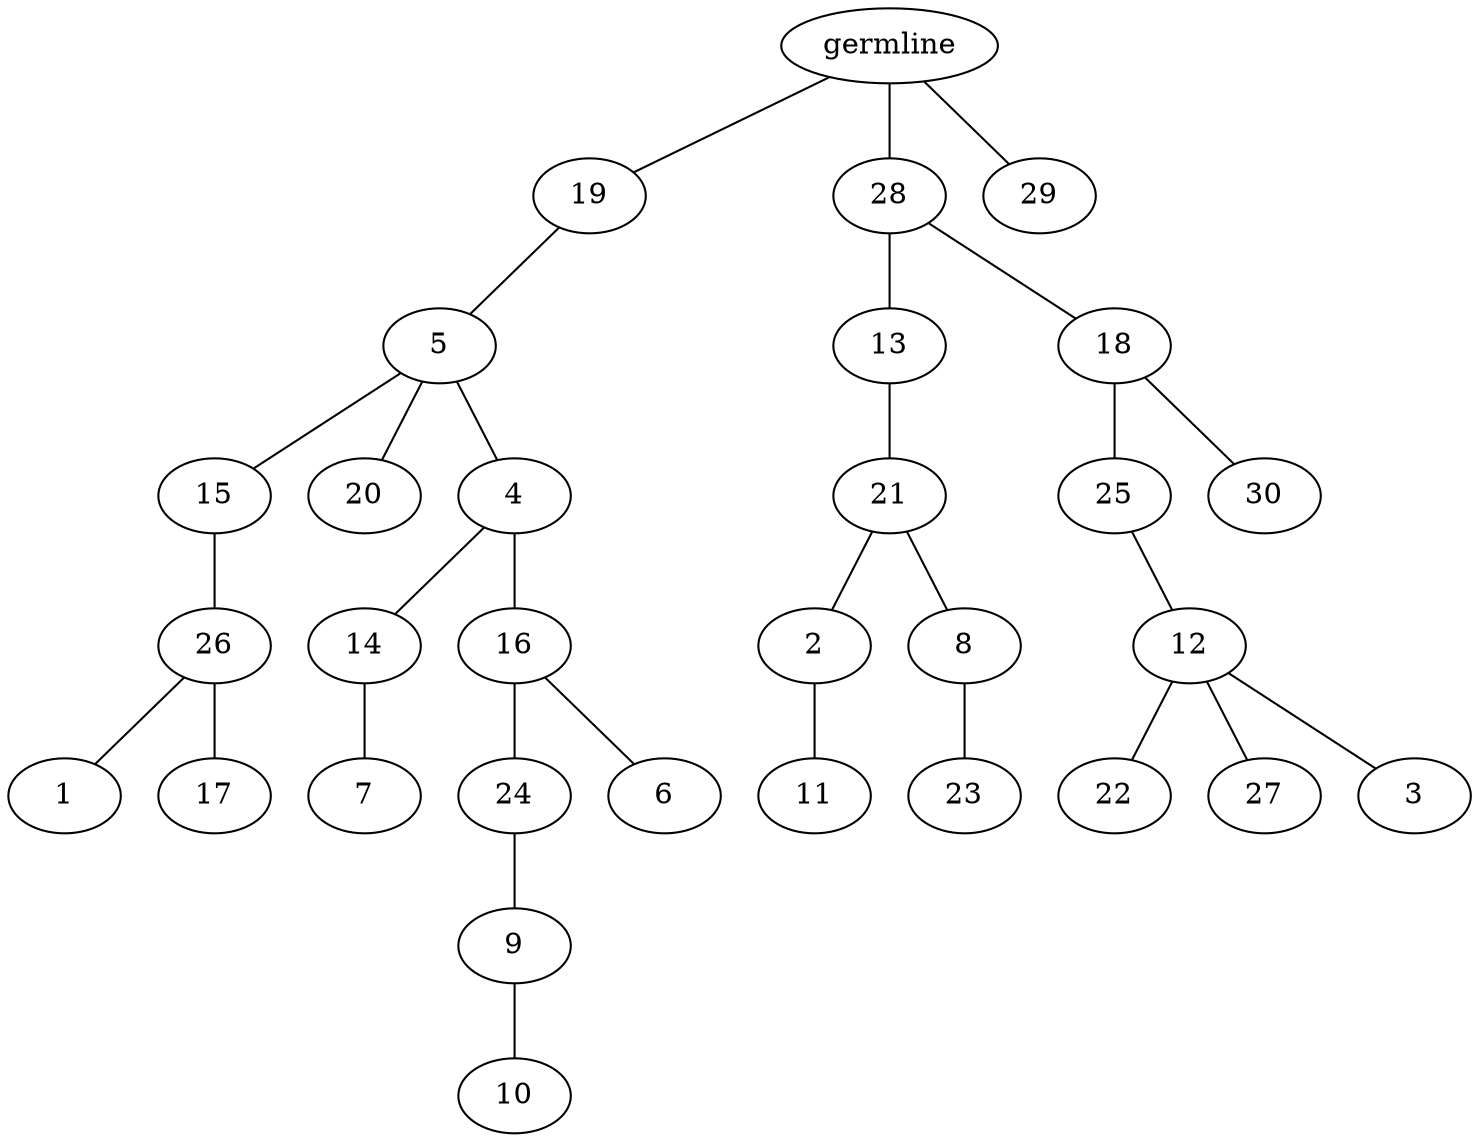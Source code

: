 graph tree {
    "139965870149584" [label="germline"];
    "139965866789136" [label="19"];
    "139965866789616" [label="5"];
    "139965866787888" [label="15"];
    "139965866790048" [label="26"];
    "139965866788608" [label="1"];
    "139965866788176" [label="17"];
    "139965866787984" [label="20"];
    "139965866789280" [label="4"];
    "139965866790000" [label="14"];
    "139965866789424" [label="7"];
    "139965866787264" [label="16"];
    "139965866787120" [label="24"];
    "139965858950688" [label="9"];
    "139965858949152" [label="10"];
    "139965858950256" [label="6"];
    "139965866789328" [label="28"];
    "139965866788560" [label="13"];
    "139965858947184" [label="21"];
    "139965858948096" [label="2"];
    "139965858948624" [label="11"];
    "139965858948480" [label="8"];
    "139965858950976" [label="23"];
    "139965866788320" [label="18"];
    "139965858947568" [label="25"];
    "139965858949584" [label="12"];
    "139965858950832" [label="22"];
    "139965858949872" [label="27"];
    "139965858949200" [label="3"];
    "139965858950352" [label="30"];
    "139965866789520" [label="29"];
    "139965870149584" -- "139965866789136";
    "139965870149584" -- "139965866789328";
    "139965870149584" -- "139965866789520";
    "139965866789136" -- "139965866789616";
    "139965866789616" -- "139965866787888";
    "139965866789616" -- "139965866787984";
    "139965866789616" -- "139965866789280";
    "139965866787888" -- "139965866790048";
    "139965866790048" -- "139965866788608";
    "139965866790048" -- "139965866788176";
    "139965866789280" -- "139965866790000";
    "139965866789280" -- "139965866787264";
    "139965866790000" -- "139965866789424";
    "139965866787264" -- "139965866787120";
    "139965866787264" -- "139965858950256";
    "139965866787120" -- "139965858950688";
    "139965858950688" -- "139965858949152";
    "139965866789328" -- "139965866788560";
    "139965866789328" -- "139965866788320";
    "139965866788560" -- "139965858947184";
    "139965858947184" -- "139965858948096";
    "139965858947184" -- "139965858948480";
    "139965858948096" -- "139965858948624";
    "139965858948480" -- "139965858950976";
    "139965866788320" -- "139965858947568";
    "139965866788320" -- "139965858950352";
    "139965858947568" -- "139965858949584";
    "139965858949584" -- "139965858950832";
    "139965858949584" -- "139965858949872";
    "139965858949584" -- "139965858949200";
}
